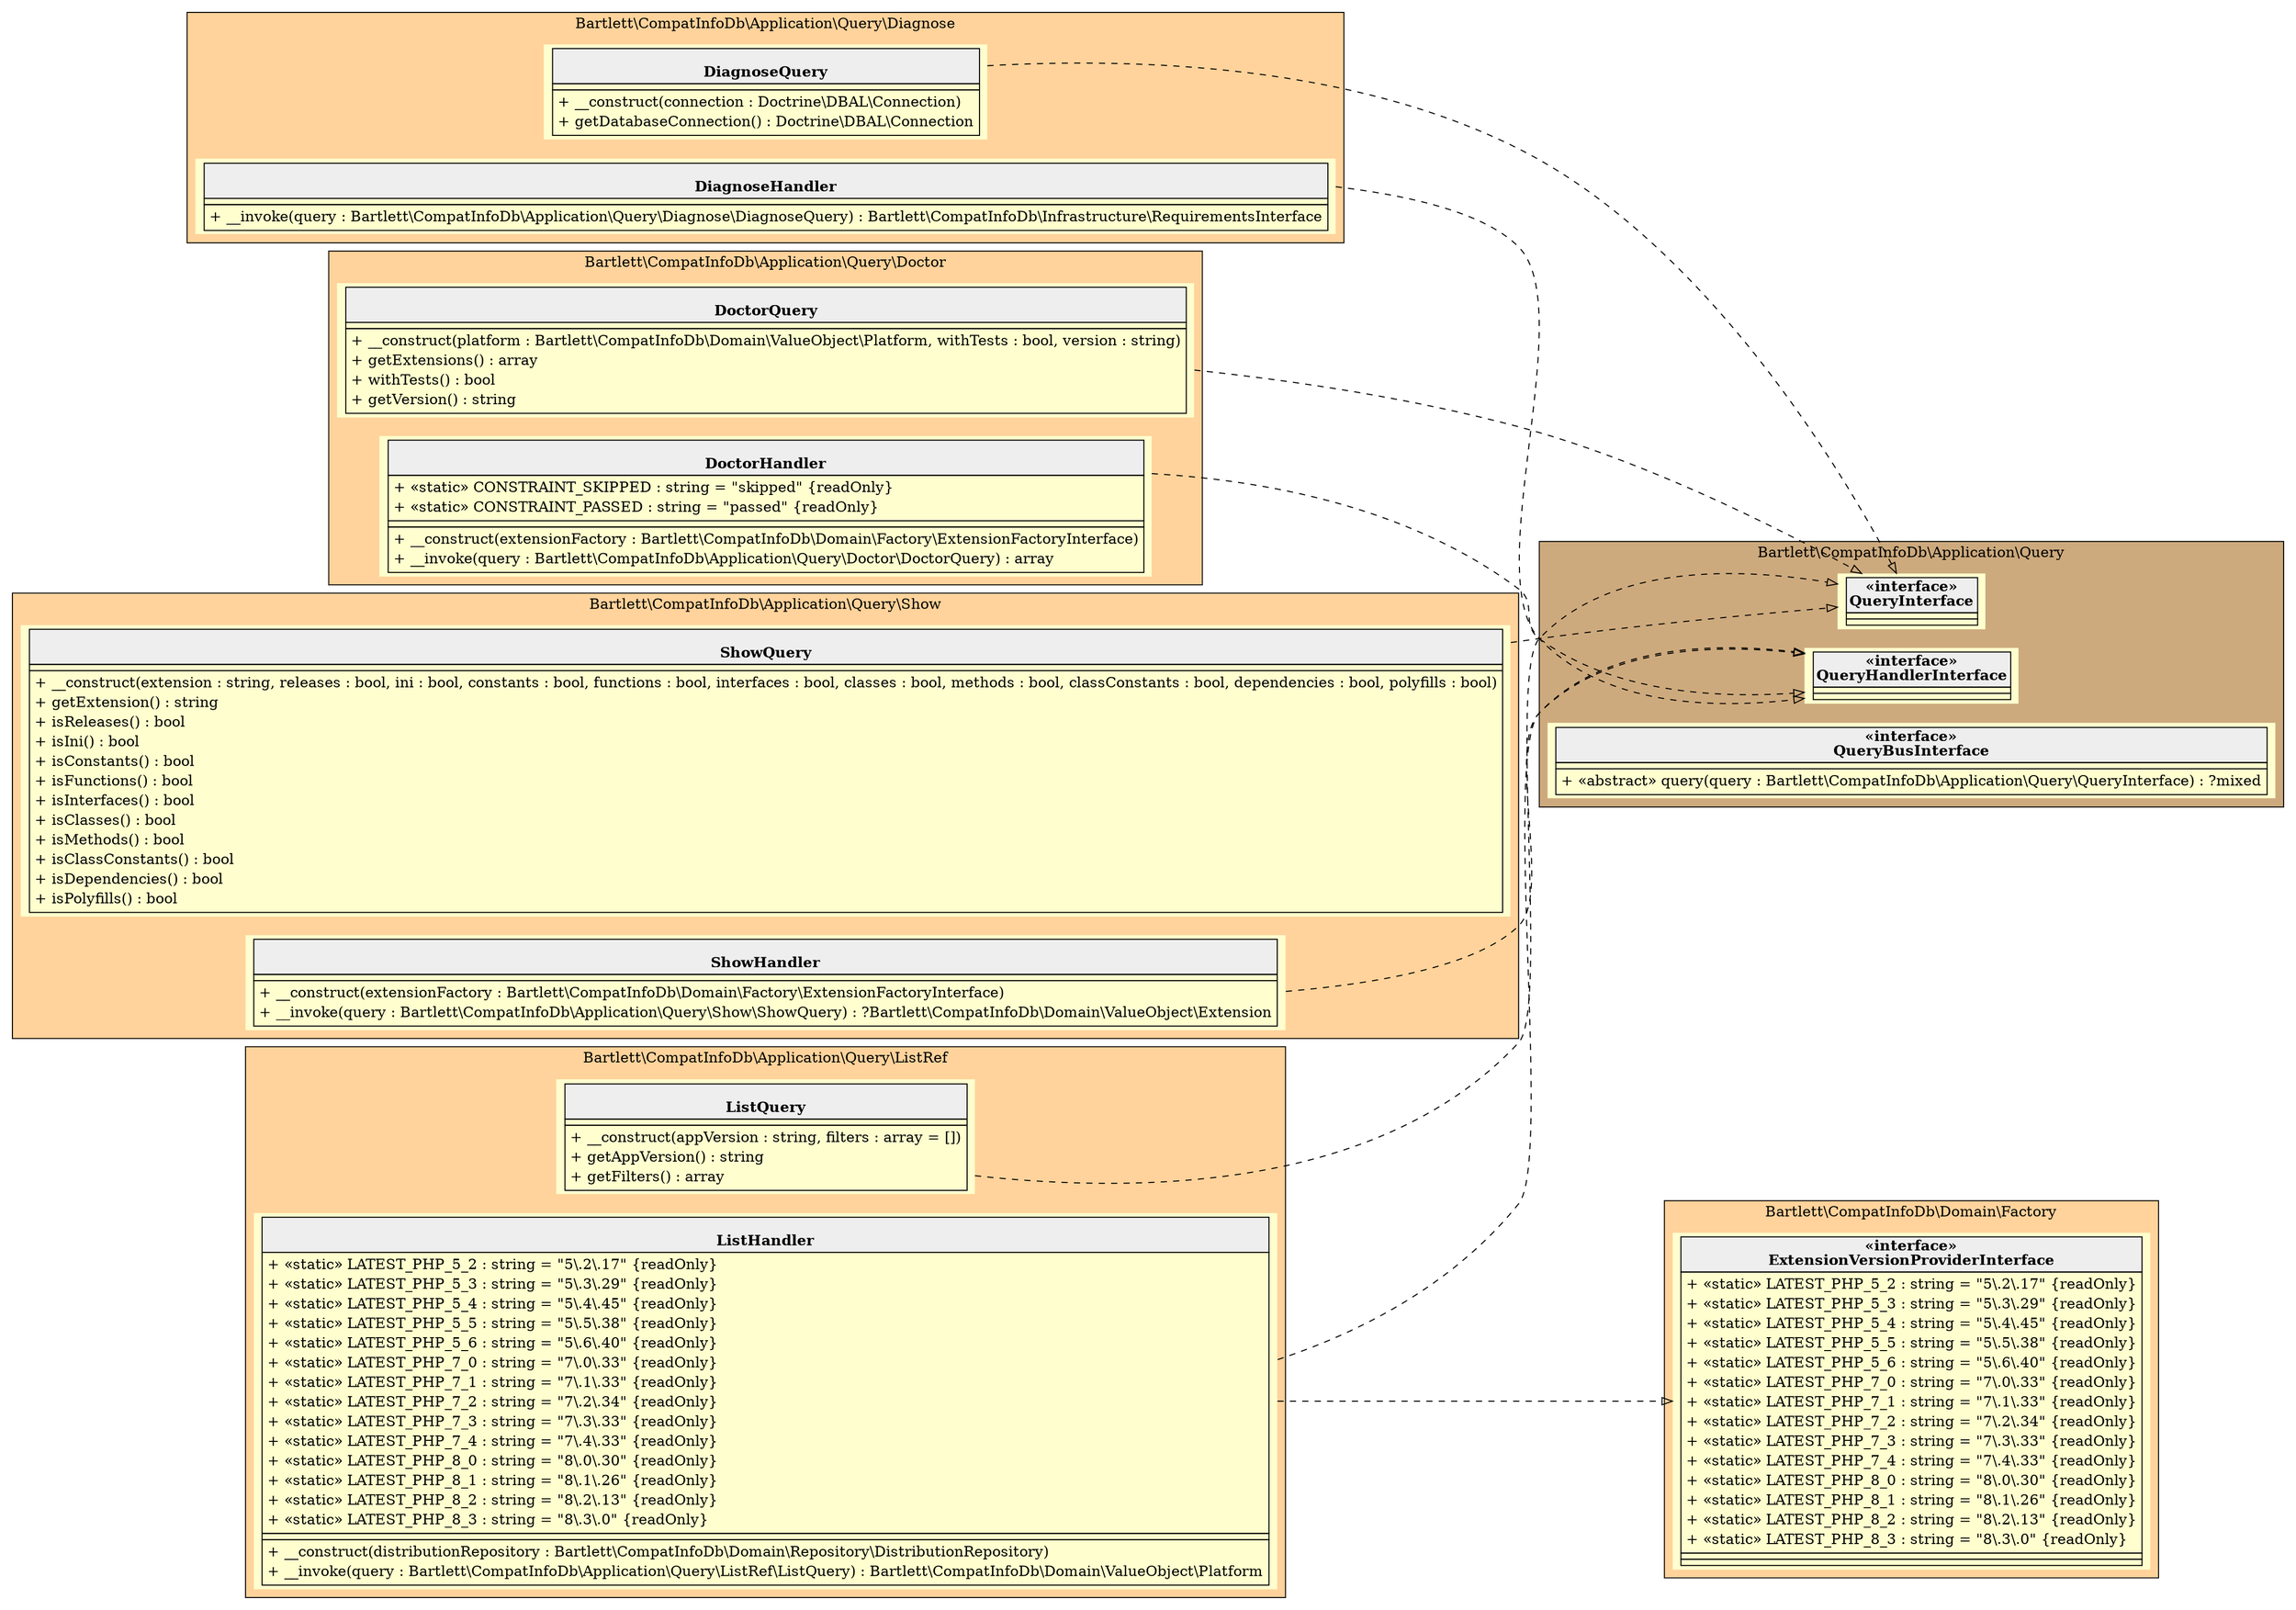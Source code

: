 digraph {
  graph [rankdir="LR" bgcolor="transparent"]
  node [fillcolor="#FEFECE" style="filled"]
  subgraph cluster_0 {
    graph [bgcolor="burlywood1"]
    label = "Bartlett\\CompatInfoDb\\Application\\Query\\Diagnose"
    "Bartlett\\CompatInfoDb\\Application\\Query\\Diagnose\\DiagnoseQuery" [shape="none" label=<
<table cellspacing="0" border="0" cellborder="1">
    <tr><td bgcolor="#eeeeee"><b><br/>DiagnoseQuery</b></td></tr>
    <tr><td></td></tr>
    <tr><td><table border="0" cellspacing="0" cellpadding="2">
    <tr><td align="left">+ __construct(connection : Doctrine\\DBAL\\Connection)</td></tr>
    <tr><td align="left">+ getDatabaseConnection() : Doctrine\\DBAL\\Connection</td></tr>
</table></td></tr>
</table>>]
    "Bartlett\\CompatInfoDb\\Application\\Query\\Diagnose\\DiagnoseHandler" [shape="none" label=<
<table cellspacing="0" border="0" cellborder="1">
    <tr><td bgcolor="#eeeeee"><b><br/>DiagnoseHandler</b></td></tr>
    <tr><td></td></tr>
    <tr><td><table border="0" cellspacing="0" cellpadding="2">
    <tr><td align="left">+ __invoke(query : Bartlett\\CompatInfoDb\\Application\\Query\\Diagnose\\DiagnoseQuery) : Bartlett\\CompatInfoDb\\Infrastructure\\RequirementsInterface</td></tr>
</table></td></tr>
</table>>]
  }
  subgraph cluster_1 {
    graph [bgcolor="burlywood3"]
    label = "Bartlett\\CompatInfoDb\\Application\\Query"
    "Bartlett\\CompatInfoDb\\Application\\Query\\QueryInterface" [shape="none" label=<
<table cellspacing="0" border="0" cellborder="1">
    <tr><td bgcolor="#eeeeee"><b>«interface»<br/>QueryInterface</b></td></tr>
    <tr><td></td></tr>
    <tr><td></td></tr>
</table>>]
    "Bartlett\\CompatInfoDb\\Application\\Query\\QueryHandlerInterface" [shape="none" label=<
<table cellspacing="0" border="0" cellborder="1">
    <tr><td bgcolor="#eeeeee"><b>«interface»<br/>QueryHandlerInterface</b></td></tr>
    <tr><td></td></tr>
    <tr><td></td></tr>
</table>>]
    "Bartlett\\CompatInfoDb\\Application\\Query\\QueryBusInterface" [shape="none" label=<
<table cellspacing="0" border="0" cellborder="1">
    <tr><td bgcolor="#eeeeee"><b>«interface»<br/>QueryBusInterface</b></td></tr>
    <tr><td></td></tr>
    <tr><td><table border="0" cellspacing="0" cellpadding="2">
    <tr><td align="left">+ «abstract» query(query : Bartlett\\CompatInfoDb\\Application\\Query\\QueryInterface) : ?mixed</td></tr>
</table></td></tr>
</table>>]
  }
  subgraph cluster_2 {
    graph [bgcolor="burlywood1"]
    label = "Bartlett\\CompatInfoDb\\Application\\Query\\Doctor"
    "Bartlett\\CompatInfoDb\\Application\\Query\\Doctor\\DoctorQuery" [shape="none" label=<
<table cellspacing="0" border="0" cellborder="1">
    <tr><td bgcolor="#eeeeee"><b><br/>DoctorQuery</b></td></tr>
    <tr><td></td></tr>
    <tr><td><table border="0" cellspacing="0" cellpadding="2">
    <tr><td align="left">+ __construct(platform : Bartlett\\CompatInfoDb\\Domain\\ValueObject\\Platform, withTests : bool, version : string)</td></tr>
    <tr><td align="left">+ getExtensions() : array</td></tr>
    <tr><td align="left">+ withTests() : bool</td></tr>
    <tr><td align="left">+ getVersion() : string</td></tr>
</table></td></tr>
</table>>]
    "Bartlett\\CompatInfoDb\\Application\\Query\\Doctor\\DoctorHandler" [shape="none" label=<
<table cellspacing="0" border="0" cellborder="1">
    <tr><td bgcolor="#eeeeee"><b><br/>DoctorHandler</b></td></tr>
    <tr><td><table border="0" cellspacing="0" cellpadding="2">
    <tr><td align="left">+ «static» CONSTRAINT_SKIPPED : string = "skipped" {readOnly}</td></tr>
    <tr><td align="left">+ «static» CONSTRAINT_PASSED : string = "passed" {readOnly}</td></tr>
</table></td></tr>
    <tr><td></td></tr>
    <tr><td><table border="0" cellspacing="0" cellpadding="2">
    <tr><td align="left">+ __construct(extensionFactory : Bartlett\\CompatInfoDb\\Domain\\Factory\\ExtensionFactoryInterface)</td></tr>
    <tr><td align="left">+ __invoke(query : Bartlett\\CompatInfoDb\\Application\\Query\\Doctor\\DoctorQuery) : array</td></tr>
</table></td></tr>
</table>>]
  }
  subgraph cluster_3 {
    graph [bgcolor="burlywood1"]
    label = "Bartlett\\CompatInfoDb\\Application\\Query\\ListRef"
    "Bartlett\\CompatInfoDb\\Application\\Query\\ListRef\\ListQuery" [shape="none" label=<
<table cellspacing="0" border="0" cellborder="1">
    <tr><td bgcolor="#eeeeee"><b><br/>ListQuery</b></td></tr>
    <tr><td></td></tr>
    <tr><td><table border="0" cellspacing="0" cellpadding="2">
    <tr><td align="left">+ __construct(appVersion : string, filters : array = [])</td></tr>
    <tr><td align="left">+ getAppVersion() : string</td></tr>
    <tr><td align="left">+ getFilters() : array</td></tr>
</table></td></tr>
</table>>]
    "Bartlett\\CompatInfoDb\\Application\\Query\\ListRef\\ListHandler" [shape="none" label=<
<table cellspacing="0" border="0" cellborder="1">
    <tr><td bgcolor="#eeeeee"><b><br/>ListHandler</b></td></tr>
    <tr><td><table border="0" cellspacing="0" cellpadding="2">
    <tr><td align="left">+ «static» LATEST_PHP_5_2 : string = "5\.2\.17" {readOnly}</td></tr>
    <tr><td align="left">+ «static» LATEST_PHP_5_3 : string = "5\.3\.29" {readOnly}</td></tr>
    <tr><td align="left">+ «static» LATEST_PHP_5_4 : string = "5\.4\.45" {readOnly}</td></tr>
    <tr><td align="left">+ «static» LATEST_PHP_5_5 : string = "5\.5\.38" {readOnly}</td></tr>
    <tr><td align="left">+ «static» LATEST_PHP_5_6 : string = "5\.6\.40" {readOnly}</td></tr>
    <tr><td align="left">+ «static» LATEST_PHP_7_0 : string = "7\.0\.33" {readOnly}</td></tr>
    <tr><td align="left">+ «static» LATEST_PHP_7_1 : string = "7\.1\.33" {readOnly}</td></tr>
    <tr><td align="left">+ «static» LATEST_PHP_7_2 : string = "7\.2\.34" {readOnly}</td></tr>
    <tr><td align="left">+ «static» LATEST_PHP_7_3 : string = "7\.3\.33" {readOnly}</td></tr>
    <tr><td align="left">+ «static» LATEST_PHP_7_4 : string = "7\.4\.33" {readOnly}</td></tr>
    <tr><td align="left">+ «static» LATEST_PHP_8_0 : string = "8\.0\.30" {readOnly}</td></tr>
    <tr><td align="left">+ «static» LATEST_PHP_8_1 : string = "8\.1\.26" {readOnly}</td></tr>
    <tr><td align="left">+ «static» LATEST_PHP_8_2 : string = "8\.2\.13" {readOnly}</td></tr>
    <tr><td align="left">+ «static» LATEST_PHP_8_3 : string = "8\.3\.0" {readOnly}</td></tr>
</table></td></tr>
    <tr><td></td></tr>
    <tr><td><table border="0" cellspacing="0" cellpadding="2">
    <tr><td align="left">+ __construct(distributionRepository : Bartlett\\CompatInfoDb\\Domain\\Repository\\DistributionRepository)</td></tr>
    <tr><td align="left">+ __invoke(query : Bartlett\\CompatInfoDb\\Application\\Query\\ListRef\\ListQuery) : Bartlett\\CompatInfoDb\\Domain\\ValueObject\\Platform</td></tr>
</table></td></tr>
</table>>]
  }
  subgraph cluster_4 {
    graph [bgcolor="burlywood1"]
    label = "Bartlett\\CompatInfoDb\\Domain\\Factory"
    "Bartlett\\CompatInfoDb\\Domain\\Factory\\ExtensionVersionProviderInterface" [shape="none" label=<
<table cellspacing="0" border="0" cellborder="1">
    <tr><td bgcolor="#eeeeee"><b>«interface»<br/>ExtensionVersionProviderInterface</b></td></tr>
    <tr><td><table border="0" cellspacing="0" cellpadding="2">
    <tr><td align="left">+ «static» LATEST_PHP_5_2 : string = "5\.2\.17" {readOnly}</td></tr>
    <tr><td align="left">+ «static» LATEST_PHP_5_3 : string = "5\.3\.29" {readOnly}</td></tr>
    <tr><td align="left">+ «static» LATEST_PHP_5_4 : string = "5\.4\.45" {readOnly}</td></tr>
    <tr><td align="left">+ «static» LATEST_PHP_5_5 : string = "5\.5\.38" {readOnly}</td></tr>
    <tr><td align="left">+ «static» LATEST_PHP_5_6 : string = "5\.6\.40" {readOnly}</td></tr>
    <tr><td align="left">+ «static» LATEST_PHP_7_0 : string = "7\.0\.33" {readOnly}</td></tr>
    <tr><td align="left">+ «static» LATEST_PHP_7_1 : string = "7\.1\.33" {readOnly}</td></tr>
    <tr><td align="left">+ «static» LATEST_PHP_7_2 : string = "7\.2\.34" {readOnly}</td></tr>
    <tr><td align="left">+ «static» LATEST_PHP_7_3 : string = "7\.3\.33" {readOnly}</td></tr>
    <tr><td align="left">+ «static» LATEST_PHP_7_4 : string = "7\.4\.33" {readOnly}</td></tr>
    <tr><td align="left">+ «static» LATEST_PHP_8_0 : string = "8\.0\.30" {readOnly}</td></tr>
    <tr><td align="left">+ «static» LATEST_PHP_8_1 : string = "8\.1\.26" {readOnly}</td></tr>
    <tr><td align="left">+ «static» LATEST_PHP_8_2 : string = "8\.2\.13" {readOnly}</td></tr>
    <tr><td align="left">+ «static» LATEST_PHP_8_3 : string = "8\.3\.0" {readOnly}</td></tr>
</table></td></tr>
    <tr><td></td></tr>
    <tr><td></td></tr>
</table>>]
  }
  subgraph cluster_5 {
    graph [bgcolor="burlywood1"]
    label = "Bartlett\\CompatInfoDb\\Application\\Query\\Show"
    "Bartlett\\CompatInfoDb\\Application\\Query\\Show\\ShowQuery" [shape="none" label=<
<table cellspacing="0" border="0" cellborder="1">
    <tr><td bgcolor="#eeeeee"><b><br/>ShowQuery</b></td></tr>
    <tr><td></td></tr>
    <tr><td><table border="0" cellspacing="0" cellpadding="2">
    <tr><td align="left">+ __construct(extension : string, releases : bool, ini : bool, constants : bool, functions : bool, interfaces : bool, classes : bool, methods : bool, classConstants : bool, dependencies : bool, polyfills : bool)</td></tr>
    <tr><td align="left">+ getExtension() : string</td></tr>
    <tr><td align="left">+ isReleases() : bool</td></tr>
    <tr><td align="left">+ isIni() : bool</td></tr>
    <tr><td align="left">+ isConstants() : bool</td></tr>
    <tr><td align="left">+ isFunctions() : bool</td></tr>
    <tr><td align="left">+ isInterfaces() : bool</td></tr>
    <tr><td align="left">+ isClasses() : bool</td></tr>
    <tr><td align="left">+ isMethods() : bool</td></tr>
    <tr><td align="left">+ isClassConstants() : bool</td></tr>
    <tr><td align="left">+ isDependencies() : bool</td></tr>
    <tr><td align="left">+ isPolyfills() : bool</td></tr>
</table></td></tr>
</table>>]
    "Bartlett\\CompatInfoDb\\Application\\Query\\Show\\ShowHandler" [shape="none" label=<
<table cellspacing="0" border="0" cellborder="1">
    <tr><td bgcolor="#eeeeee"><b><br/>ShowHandler</b></td></tr>
    <tr><td></td></tr>
    <tr><td><table border="0" cellspacing="0" cellpadding="2">
    <tr><td align="left">+ __construct(extensionFactory : Bartlett\\CompatInfoDb\\Domain\\Factory\\ExtensionFactoryInterface)</td></tr>
    <tr><td align="left">+ __invoke(query : Bartlett\\CompatInfoDb\\Application\\Query\\Show\\ShowQuery) : ?Bartlett\\CompatInfoDb\\Domain\\ValueObject\\Extension</td></tr>
</table></td></tr>
</table>>]
  }
  "Bartlett\\CompatInfoDb\\Application\\Query\\Diagnose\\DiagnoseQuery" -> "Bartlett\\CompatInfoDb\\Application\\Query\\QueryInterface" [arrowhead="empty" style="dashed"]
  "Bartlett\\CompatInfoDb\\Application\\Query\\Diagnose\\DiagnoseHandler" -> "Bartlett\\CompatInfoDb\\Application\\Query\\QueryHandlerInterface" [arrowhead="empty" style="dashed"]
  "Bartlett\\CompatInfoDb\\Application\\Query\\Doctor\\DoctorQuery" -> "Bartlett\\CompatInfoDb\\Application\\Query\\QueryInterface" [arrowhead="empty" style="dashed"]
  "Bartlett\\CompatInfoDb\\Application\\Query\\Doctor\\DoctorHandler" -> "Bartlett\\CompatInfoDb\\Application\\Query\\QueryHandlerInterface" [arrowhead="empty" style="dashed"]
  "Bartlett\\CompatInfoDb\\Application\\Query\\ListRef\\ListQuery" -> "Bartlett\\CompatInfoDb\\Application\\Query\\QueryInterface" [arrowhead="empty" style="dashed"]
  "Bartlett\\CompatInfoDb\\Application\\Query\\ListRef\\ListHandler" -> "Bartlett\\CompatInfoDb\\Application\\Query\\QueryHandlerInterface" [arrowhead="empty" style="dashed"]
  "Bartlett\\CompatInfoDb\\Application\\Query\\ListRef\\ListHandler" -> "Bartlett\\CompatInfoDb\\Domain\\Factory\\ExtensionVersionProviderInterface" [arrowhead="empty" style="dashed"]
  "Bartlett\\CompatInfoDb\\Application\\Query\\Show\\ShowQuery" -> "Bartlett\\CompatInfoDb\\Application\\Query\\QueryInterface" [arrowhead="empty" style="dashed"]
  "Bartlett\\CompatInfoDb\\Application\\Query\\Show\\ShowHandler" -> "Bartlett\\CompatInfoDb\\Application\\Query\\QueryHandlerInterface" [arrowhead="empty" style="dashed"]
}
